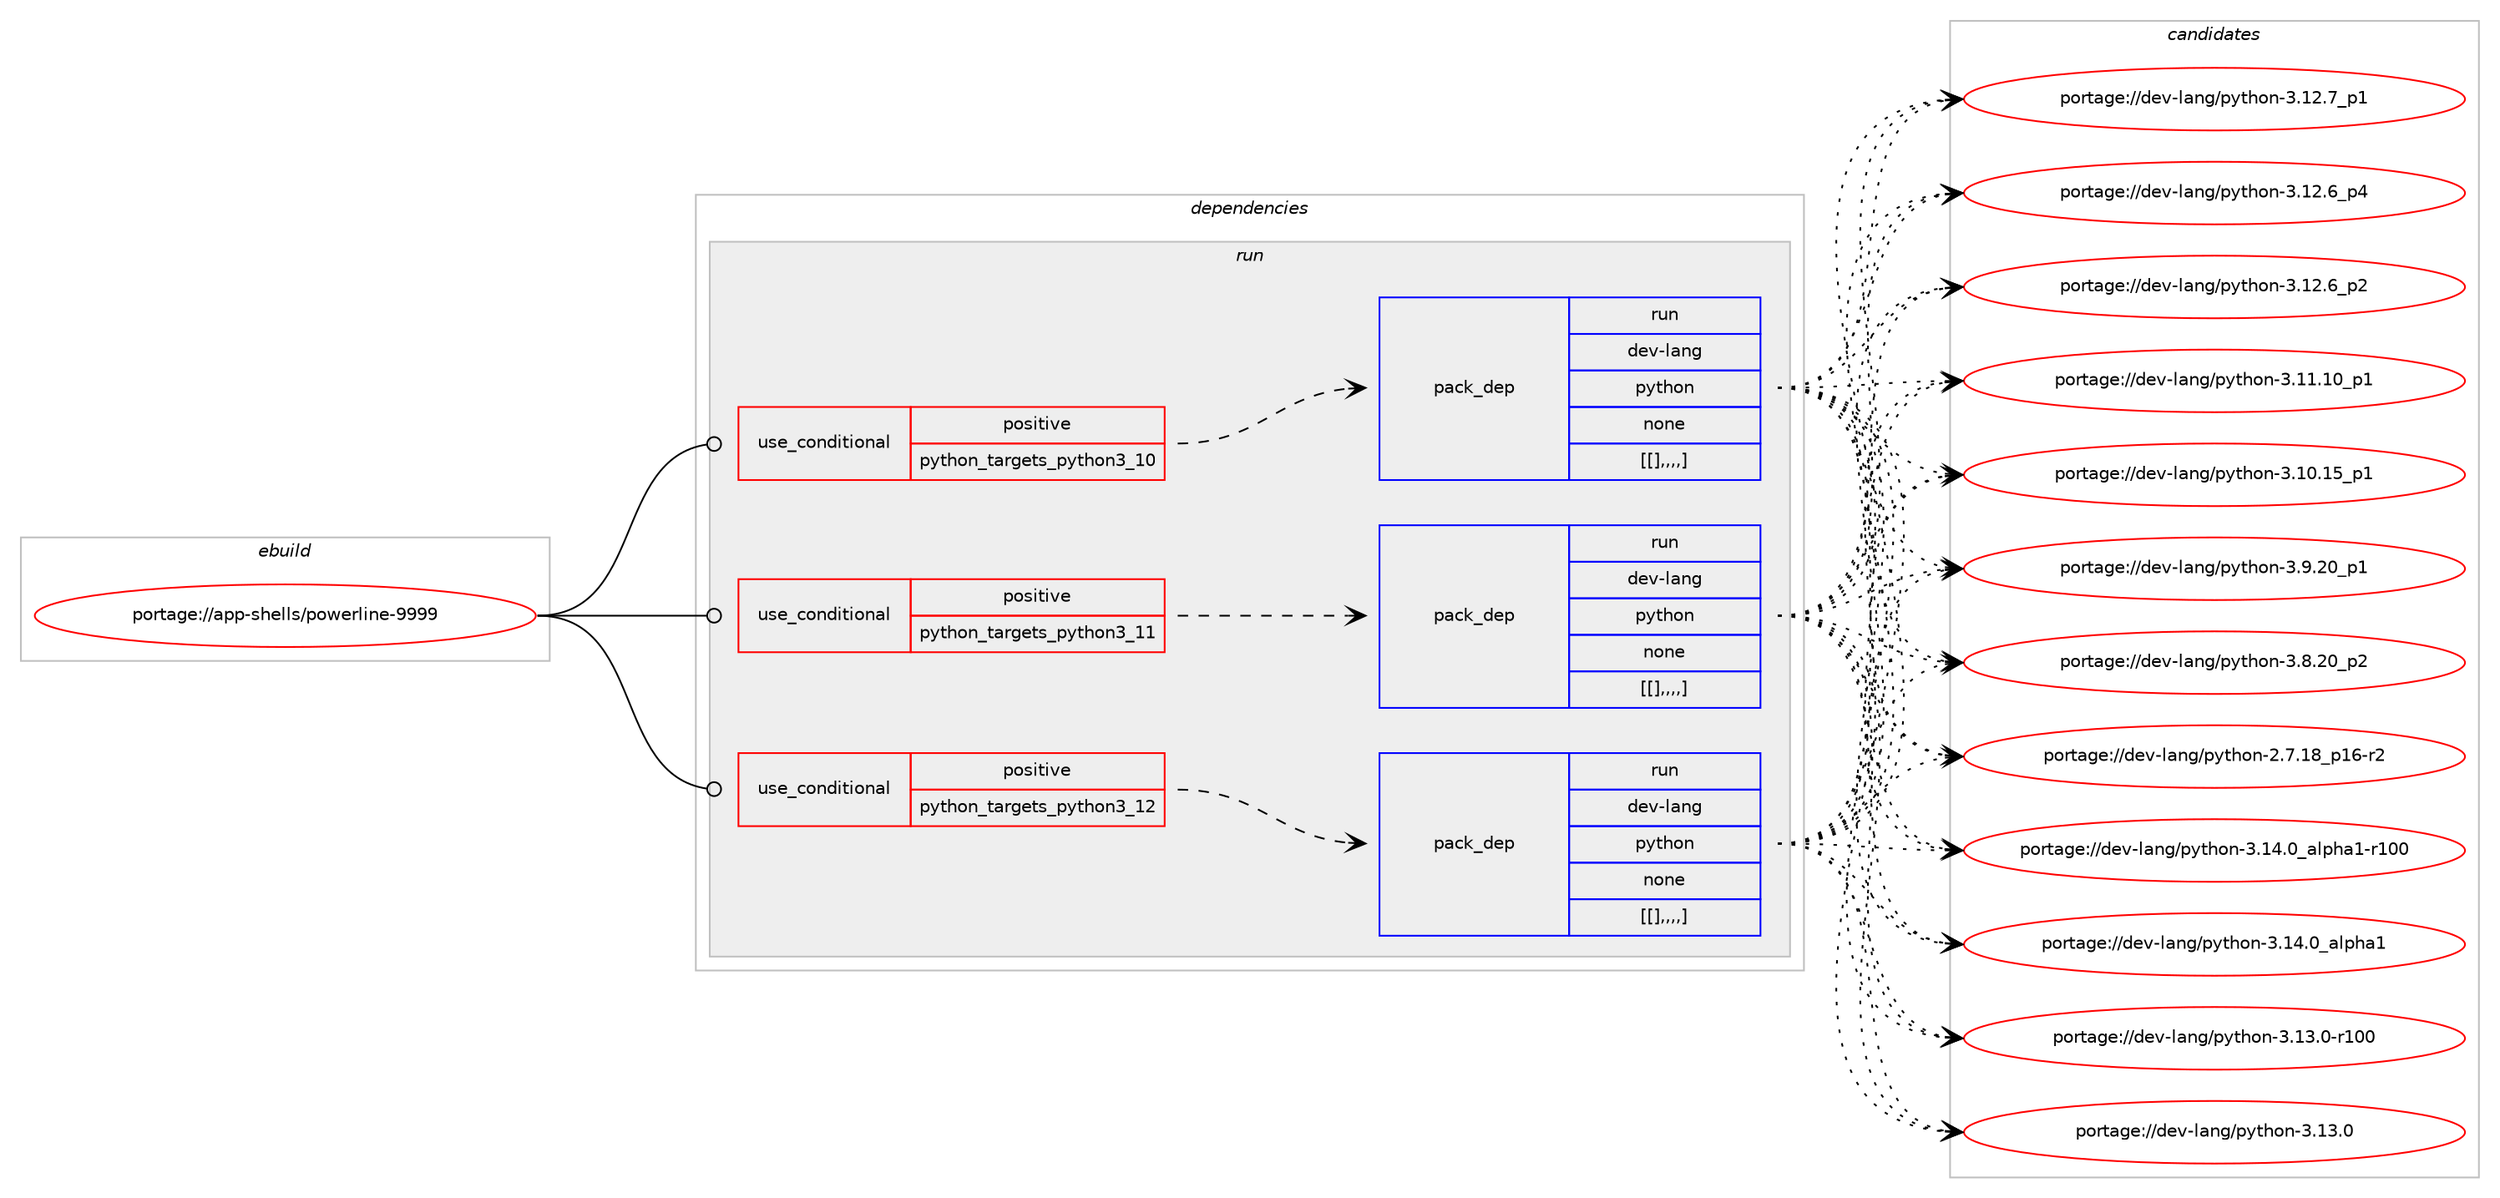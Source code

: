 digraph prolog {

# *************
# Graph options
# *************

newrank=true;
concentrate=true;
compound=true;
graph [rankdir=LR,fontname=Helvetica,fontsize=10,ranksep=1.5];#, ranksep=2.5, nodesep=0.2];
edge  [arrowhead=vee];
node  [fontname=Helvetica,fontsize=10];

# **********
# The ebuild
# **********

subgraph cluster_leftcol {
color=gray;
label=<<i>ebuild</i>>;
id [label="portage://app-shells/powerline-9999", color=red, width=4, href="../app-shells/powerline-9999.svg"];
}

# ****************
# The dependencies
# ****************

subgraph cluster_midcol {
color=gray;
label=<<i>dependencies</i>>;
subgraph cluster_compile {
fillcolor="#eeeeee";
style=filled;
label=<<i>compile</i>>;
}
subgraph cluster_compileandrun {
fillcolor="#eeeeee";
style=filled;
label=<<i>compile and run</i>>;
}
subgraph cluster_run {
fillcolor="#eeeeee";
style=filled;
label=<<i>run</i>>;
subgraph cond15977 {
dependency55454 [label=<<TABLE BORDER="0" CELLBORDER="1" CELLSPACING="0" CELLPADDING="4"><TR><TD ROWSPAN="3" CELLPADDING="10">use_conditional</TD></TR><TR><TD>positive</TD></TR><TR><TD>python_targets_python3_10</TD></TR></TABLE>>, shape=none, color=red];
subgraph pack38925 {
dependency55462 [label=<<TABLE BORDER="0" CELLBORDER="1" CELLSPACING="0" CELLPADDING="4" WIDTH="220"><TR><TD ROWSPAN="6" CELLPADDING="30">pack_dep</TD></TR><TR><TD WIDTH="110">run</TD></TR><TR><TD>dev-lang</TD></TR><TR><TD>python</TD></TR><TR><TD>none</TD></TR><TR><TD>[[],,,,]</TD></TR></TABLE>>, shape=none, color=blue];
}
dependency55454:e -> dependency55462:w [weight=20,style="dashed",arrowhead="vee"];
}
id:e -> dependency55454:w [weight=20,style="solid",arrowhead="odot"];
subgraph cond16004 {
dependency55540 [label=<<TABLE BORDER="0" CELLBORDER="1" CELLSPACING="0" CELLPADDING="4"><TR><TD ROWSPAN="3" CELLPADDING="10">use_conditional</TD></TR><TR><TD>positive</TD></TR><TR><TD>python_targets_python3_11</TD></TR></TABLE>>, shape=none, color=red];
subgraph pack38988 {
dependency55554 [label=<<TABLE BORDER="0" CELLBORDER="1" CELLSPACING="0" CELLPADDING="4" WIDTH="220"><TR><TD ROWSPAN="6" CELLPADDING="30">pack_dep</TD></TR><TR><TD WIDTH="110">run</TD></TR><TR><TD>dev-lang</TD></TR><TR><TD>python</TD></TR><TR><TD>none</TD></TR><TR><TD>[[],,,,]</TD></TR></TABLE>>, shape=none, color=blue];
}
dependency55540:e -> dependency55554:w [weight=20,style="dashed",arrowhead="vee"];
}
id:e -> dependency55540:w [weight=20,style="solid",arrowhead="odot"];
subgraph cond16013 {
dependency55583 [label=<<TABLE BORDER="0" CELLBORDER="1" CELLSPACING="0" CELLPADDING="4"><TR><TD ROWSPAN="3" CELLPADDING="10">use_conditional</TD></TR><TR><TD>positive</TD></TR><TR><TD>python_targets_python3_12</TD></TR></TABLE>>, shape=none, color=red];
subgraph pack39015 {
dependency55589 [label=<<TABLE BORDER="0" CELLBORDER="1" CELLSPACING="0" CELLPADDING="4" WIDTH="220"><TR><TD ROWSPAN="6" CELLPADDING="30">pack_dep</TD></TR><TR><TD WIDTH="110">run</TD></TR><TR><TD>dev-lang</TD></TR><TR><TD>python</TD></TR><TR><TD>none</TD></TR><TR><TD>[[],,,,]</TD></TR></TABLE>>, shape=none, color=blue];
}
dependency55583:e -> dependency55589:w [weight=20,style="dashed",arrowhead="vee"];
}
id:e -> dependency55583:w [weight=20,style="solid",arrowhead="odot"];
}
}

# **************
# The candidates
# **************

subgraph cluster_choices {
rank=same;
color=gray;
label=<<i>candidates</i>>;

subgraph choice37891 {
color=black;
nodesep=1;
choice100101118451089711010347112121116104111110455146495246489597108112104974945114494848 [label="portage://dev-lang/python-3.14.0_alpha1-r100", color=red, width=4,href="../dev-lang/python-3.14.0_alpha1-r100.svg"];
choice1001011184510897110103471121211161041111104551464952464895971081121049749 [label="portage://dev-lang/python-3.14.0_alpha1", color=red, width=4,href="../dev-lang/python-3.14.0_alpha1.svg"];
choice1001011184510897110103471121211161041111104551464951464845114494848 [label="portage://dev-lang/python-3.13.0-r100", color=red, width=4,href="../dev-lang/python-3.13.0-r100.svg"];
choice10010111845108971101034711212111610411111045514649514648 [label="portage://dev-lang/python-3.13.0", color=red, width=4,href="../dev-lang/python-3.13.0.svg"];
choice100101118451089711010347112121116104111110455146495046559511249 [label="portage://dev-lang/python-3.12.7_p1", color=red, width=4,href="../dev-lang/python-3.12.7_p1.svg"];
choice100101118451089711010347112121116104111110455146495046549511252 [label="portage://dev-lang/python-3.12.6_p4", color=red, width=4,href="../dev-lang/python-3.12.6_p4.svg"];
choice100101118451089711010347112121116104111110455146495046549511250 [label="portage://dev-lang/python-3.12.6_p2", color=red, width=4,href="../dev-lang/python-3.12.6_p2.svg"];
choice10010111845108971101034711212111610411111045514649494649489511249 [label="portage://dev-lang/python-3.11.10_p1", color=red, width=4,href="../dev-lang/python-3.11.10_p1.svg"];
choice10010111845108971101034711212111610411111045514649484649539511249 [label="portage://dev-lang/python-3.10.15_p1", color=red, width=4,href="../dev-lang/python-3.10.15_p1.svg"];
choice100101118451089711010347112121116104111110455146574650489511249 [label="portage://dev-lang/python-3.9.20_p1", color=red, width=4,href="../dev-lang/python-3.9.20_p1.svg"];
choice100101118451089711010347112121116104111110455146564650489511250 [label="portage://dev-lang/python-3.8.20_p2", color=red, width=4,href="../dev-lang/python-3.8.20_p2.svg"];
choice100101118451089711010347112121116104111110455046554649569511249544511450 [label="portage://dev-lang/python-2.7.18_p16-r2", color=red, width=4,href="../dev-lang/python-2.7.18_p16-r2.svg"];
dependency55462:e -> choice100101118451089711010347112121116104111110455146495246489597108112104974945114494848:w [style=dotted,weight="100"];
dependency55462:e -> choice1001011184510897110103471121211161041111104551464952464895971081121049749:w [style=dotted,weight="100"];
dependency55462:e -> choice1001011184510897110103471121211161041111104551464951464845114494848:w [style=dotted,weight="100"];
dependency55462:e -> choice10010111845108971101034711212111610411111045514649514648:w [style=dotted,weight="100"];
dependency55462:e -> choice100101118451089711010347112121116104111110455146495046559511249:w [style=dotted,weight="100"];
dependency55462:e -> choice100101118451089711010347112121116104111110455146495046549511252:w [style=dotted,weight="100"];
dependency55462:e -> choice100101118451089711010347112121116104111110455146495046549511250:w [style=dotted,weight="100"];
dependency55462:e -> choice10010111845108971101034711212111610411111045514649494649489511249:w [style=dotted,weight="100"];
dependency55462:e -> choice10010111845108971101034711212111610411111045514649484649539511249:w [style=dotted,weight="100"];
dependency55462:e -> choice100101118451089711010347112121116104111110455146574650489511249:w [style=dotted,weight="100"];
dependency55462:e -> choice100101118451089711010347112121116104111110455146564650489511250:w [style=dotted,weight="100"];
dependency55462:e -> choice100101118451089711010347112121116104111110455046554649569511249544511450:w [style=dotted,weight="100"];
}
subgraph choice37902 {
color=black;
nodesep=1;
choice100101118451089711010347112121116104111110455146495246489597108112104974945114494848 [label="portage://dev-lang/python-3.14.0_alpha1-r100", color=red, width=4,href="../dev-lang/python-3.14.0_alpha1-r100.svg"];
choice1001011184510897110103471121211161041111104551464952464895971081121049749 [label="portage://dev-lang/python-3.14.0_alpha1", color=red, width=4,href="../dev-lang/python-3.14.0_alpha1.svg"];
choice1001011184510897110103471121211161041111104551464951464845114494848 [label="portage://dev-lang/python-3.13.0-r100", color=red, width=4,href="../dev-lang/python-3.13.0-r100.svg"];
choice10010111845108971101034711212111610411111045514649514648 [label="portage://dev-lang/python-3.13.0", color=red, width=4,href="../dev-lang/python-3.13.0.svg"];
choice100101118451089711010347112121116104111110455146495046559511249 [label="portage://dev-lang/python-3.12.7_p1", color=red, width=4,href="../dev-lang/python-3.12.7_p1.svg"];
choice100101118451089711010347112121116104111110455146495046549511252 [label="portage://dev-lang/python-3.12.6_p4", color=red, width=4,href="../dev-lang/python-3.12.6_p4.svg"];
choice100101118451089711010347112121116104111110455146495046549511250 [label="portage://dev-lang/python-3.12.6_p2", color=red, width=4,href="../dev-lang/python-3.12.6_p2.svg"];
choice10010111845108971101034711212111610411111045514649494649489511249 [label="portage://dev-lang/python-3.11.10_p1", color=red, width=4,href="../dev-lang/python-3.11.10_p1.svg"];
choice10010111845108971101034711212111610411111045514649484649539511249 [label="portage://dev-lang/python-3.10.15_p1", color=red, width=4,href="../dev-lang/python-3.10.15_p1.svg"];
choice100101118451089711010347112121116104111110455146574650489511249 [label="portage://dev-lang/python-3.9.20_p1", color=red, width=4,href="../dev-lang/python-3.9.20_p1.svg"];
choice100101118451089711010347112121116104111110455146564650489511250 [label="portage://dev-lang/python-3.8.20_p2", color=red, width=4,href="../dev-lang/python-3.8.20_p2.svg"];
choice100101118451089711010347112121116104111110455046554649569511249544511450 [label="portage://dev-lang/python-2.7.18_p16-r2", color=red, width=4,href="../dev-lang/python-2.7.18_p16-r2.svg"];
dependency55554:e -> choice100101118451089711010347112121116104111110455146495246489597108112104974945114494848:w [style=dotted,weight="100"];
dependency55554:e -> choice1001011184510897110103471121211161041111104551464952464895971081121049749:w [style=dotted,weight="100"];
dependency55554:e -> choice1001011184510897110103471121211161041111104551464951464845114494848:w [style=dotted,weight="100"];
dependency55554:e -> choice10010111845108971101034711212111610411111045514649514648:w [style=dotted,weight="100"];
dependency55554:e -> choice100101118451089711010347112121116104111110455146495046559511249:w [style=dotted,weight="100"];
dependency55554:e -> choice100101118451089711010347112121116104111110455146495046549511252:w [style=dotted,weight="100"];
dependency55554:e -> choice100101118451089711010347112121116104111110455146495046549511250:w [style=dotted,weight="100"];
dependency55554:e -> choice10010111845108971101034711212111610411111045514649494649489511249:w [style=dotted,weight="100"];
dependency55554:e -> choice10010111845108971101034711212111610411111045514649484649539511249:w [style=dotted,weight="100"];
dependency55554:e -> choice100101118451089711010347112121116104111110455146574650489511249:w [style=dotted,weight="100"];
dependency55554:e -> choice100101118451089711010347112121116104111110455146564650489511250:w [style=dotted,weight="100"];
dependency55554:e -> choice100101118451089711010347112121116104111110455046554649569511249544511450:w [style=dotted,weight="100"];
}
subgraph choice37940 {
color=black;
nodesep=1;
choice100101118451089711010347112121116104111110455146495246489597108112104974945114494848 [label="portage://dev-lang/python-3.14.0_alpha1-r100", color=red, width=4,href="../dev-lang/python-3.14.0_alpha1-r100.svg"];
choice1001011184510897110103471121211161041111104551464952464895971081121049749 [label="portage://dev-lang/python-3.14.0_alpha1", color=red, width=4,href="../dev-lang/python-3.14.0_alpha1.svg"];
choice1001011184510897110103471121211161041111104551464951464845114494848 [label="portage://dev-lang/python-3.13.0-r100", color=red, width=4,href="../dev-lang/python-3.13.0-r100.svg"];
choice10010111845108971101034711212111610411111045514649514648 [label="portage://dev-lang/python-3.13.0", color=red, width=4,href="../dev-lang/python-3.13.0.svg"];
choice100101118451089711010347112121116104111110455146495046559511249 [label="portage://dev-lang/python-3.12.7_p1", color=red, width=4,href="../dev-lang/python-3.12.7_p1.svg"];
choice100101118451089711010347112121116104111110455146495046549511252 [label="portage://dev-lang/python-3.12.6_p4", color=red, width=4,href="../dev-lang/python-3.12.6_p4.svg"];
choice100101118451089711010347112121116104111110455146495046549511250 [label="portage://dev-lang/python-3.12.6_p2", color=red, width=4,href="../dev-lang/python-3.12.6_p2.svg"];
choice10010111845108971101034711212111610411111045514649494649489511249 [label="portage://dev-lang/python-3.11.10_p1", color=red, width=4,href="../dev-lang/python-3.11.10_p1.svg"];
choice10010111845108971101034711212111610411111045514649484649539511249 [label="portage://dev-lang/python-3.10.15_p1", color=red, width=4,href="../dev-lang/python-3.10.15_p1.svg"];
choice100101118451089711010347112121116104111110455146574650489511249 [label="portage://dev-lang/python-3.9.20_p1", color=red, width=4,href="../dev-lang/python-3.9.20_p1.svg"];
choice100101118451089711010347112121116104111110455146564650489511250 [label="portage://dev-lang/python-3.8.20_p2", color=red, width=4,href="../dev-lang/python-3.8.20_p2.svg"];
choice100101118451089711010347112121116104111110455046554649569511249544511450 [label="portage://dev-lang/python-2.7.18_p16-r2", color=red, width=4,href="../dev-lang/python-2.7.18_p16-r2.svg"];
dependency55589:e -> choice100101118451089711010347112121116104111110455146495246489597108112104974945114494848:w [style=dotted,weight="100"];
dependency55589:e -> choice1001011184510897110103471121211161041111104551464952464895971081121049749:w [style=dotted,weight="100"];
dependency55589:e -> choice1001011184510897110103471121211161041111104551464951464845114494848:w [style=dotted,weight="100"];
dependency55589:e -> choice10010111845108971101034711212111610411111045514649514648:w [style=dotted,weight="100"];
dependency55589:e -> choice100101118451089711010347112121116104111110455146495046559511249:w [style=dotted,weight="100"];
dependency55589:e -> choice100101118451089711010347112121116104111110455146495046549511252:w [style=dotted,weight="100"];
dependency55589:e -> choice100101118451089711010347112121116104111110455146495046549511250:w [style=dotted,weight="100"];
dependency55589:e -> choice10010111845108971101034711212111610411111045514649494649489511249:w [style=dotted,weight="100"];
dependency55589:e -> choice10010111845108971101034711212111610411111045514649484649539511249:w [style=dotted,weight="100"];
dependency55589:e -> choice100101118451089711010347112121116104111110455146574650489511249:w [style=dotted,weight="100"];
dependency55589:e -> choice100101118451089711010347112121116104111110455146564650489511250:w [style=dotted,weight="100"];
dependency55589:e -> choice100101118451089711010347112121116104111110455046554649569511249544511450:w [style=dotted,weight="100"];
}
}

}
